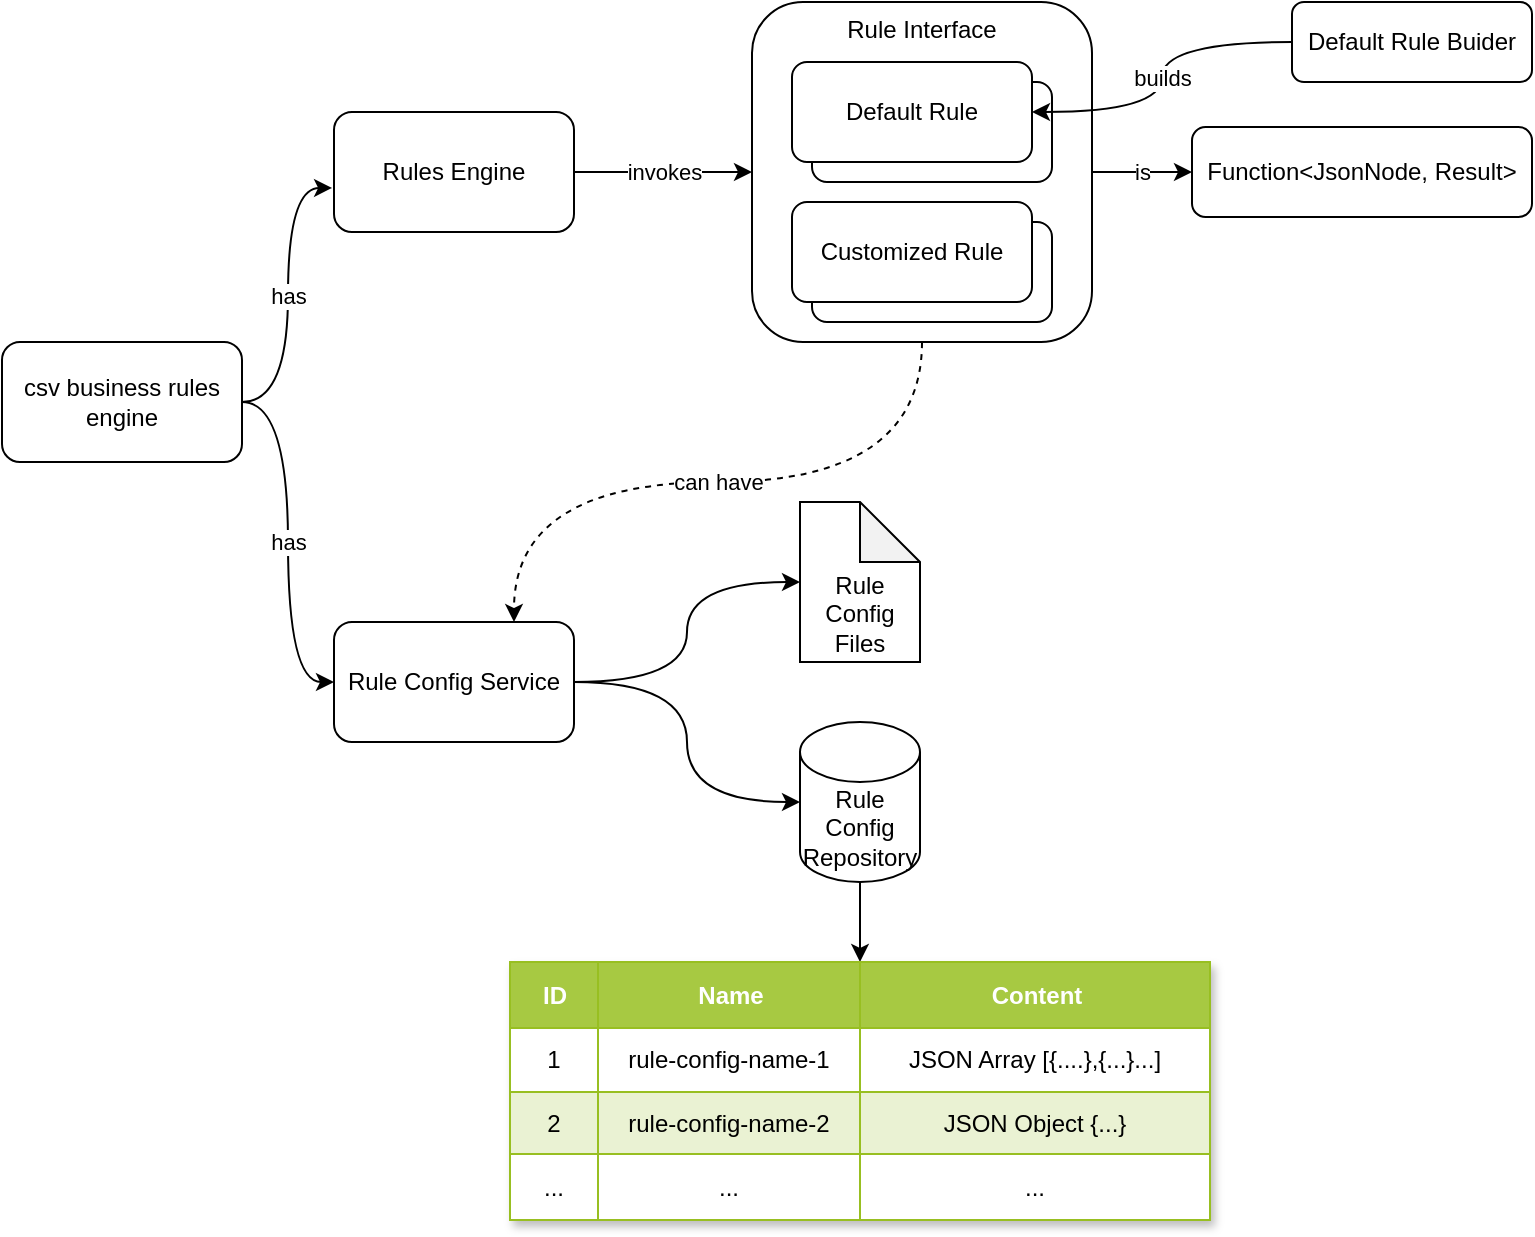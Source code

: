 <mxfile version="20.8.13" type="github">
  <diagram name="第 1 页" id="k_MjvAYGadmgMED4aWBA">
    <mxGraphModel dx="1434" dy="656" grid="1" gridSize="10" guides="1" tooltips="1" connect="1" arrows="1" fold="1" page="1" pageScale="1" pageWidth="827" pageHeight="1169" math="0" shadow="0">
      <root>
        <mxCell id="0" />
        <mxCell id="1" parent="0" />
        <mxCell id="qniWZXkrSbu6CSLmuXpC-33" value="has" style="edgeStyle=orthogonalEdgeStyle;curved=1;rounded=0;orthogonalLoop=1;jettySize=auto;html=1;entryX=-0.008;entryY=0.633;entryDx=0;entryDy=0;entryPerimeter=0;exitX=1;exitY=0.5;exitDx=0;exitDy=0;" parent="1" source="qniWZXkrSbu6CSLmuXpC-1" target="qniWZXkrSbu6CSLmuXpC-2" edge="1">
          <mxGeometry relative="1" as="geometry">
            <mxPoint x="70" y="170" as="sourcePoint" />
          </mxGeometry>
        </mxCell>
        <mxCell id="qniWZXkrSbu6CSLmuXpC-34" value="has" style="edgeStyle=orthogonalEdgeStyle;curved=1;rounded=0;orthogonalLoop=1;jettySize=auto;html=1;entryX=0;entryY=0.5;entryDx=0;entryDy=0;" parent="1" source="qniWZXkrSbu6CSLmuXpC-1" target="qniWZXkrSbu6CSLmuXpC-5" edge="1">
          <mxGeometry relative="1" as="geometry">
            <mxPoint x="180" y="310" as="targetPoint" />
          </mxGeometry>
        </mxCell>
        <mxCell id="qniWZXkrSbu6CSLmuXpC-1" value="csv business rules engine" style="rounded=1;whiteSpace=wrap;html=1;" parent="1" vertex="1">
          <mxGeometry x="10" y="180" width="120" height="60" as="geometry" />
        </mxCell>
        <mxCell id="qniWZXkrSbu6CSLmuXpC-54" value="invokes" style="edgeStyle=orthogonalEdgeStyle;curved=1;rounded=0;orthogonalLoop=1;jettySize=auto;html=1;entryX=0;entryY=0.5;entryDx=0;entryDy=0;exitX=1;exitY=0.5;exitDx=0;exitDy=0;" parent="1" source="qniWZXkrSbu6CSLmuXpC-2" target="qniWZXkrSbu6CSLmuXpC-45" edge="1">
          <mxGeometry relative="1" as="geometry">
            <mxPoint x="331" y="95" as="sourcePoint" />
          </mxGeometry>
        </mxCell>
        <mxCell id="qniWZXkrSbu6CSLmuXpC-2" value="Rules Engine" style="rounded=1;whiteSpace=wrap;html=1;" parent="1" vertex="1">
          <mxGeometry x="176" y="65" width="120" height="60" as="geometry" />
        </mxCell>
        <mxCell id="qniWZXkrSbu6CSLmuXpC-56" style="edgeStyle=orthogonalEdgeStyle;curved=1;rounded=0;orthogonalLoop=1;jettySize=auto;html=1;" parent="1" source="qniWZXkrSbu6CSLmuXpC-4" target="qniWZXkrSbu6CSLmuXpC-13" edge="1">
          <mxGeometry relative="1" as="geometry" />
        </mxCell>
        <mxCell id="qniWZXkrSbu6CSLmuXpC-4" value="Rule Config Repository" style="shape=cylinder3;whiteSpace=wrap;html=1;boundedLbl=1;backgroundOutline=1;size=15;" parent="1" vertex="1">
          <mxGeometry x="409" y="370" width="60" height="80" as="geometry" />
        </mxCell>
        <mxCell id="whABC5RCjYTY_ZpFyo8G-1" style="edgeStyle=orthogonalEdgeStyle;curved=1;rounded=0;orthogonalLoop=1;jettySize=auto;html=1;entryX=0;entryY=0.5;entryDx=0;entryDy=0;entryPerimeter=0;exitX=1;exitY=0.5;exitDx=0;exitDy=0;" parent="1" source="qniWZXkrSbu6CSLmuXpC-5" target="qniWZXkrSbu6CSLmuXpC-6" edge="1">
          <mxGeometry relative="1" as="geometry">
            <mxPoint x="240" y="350" as="sourcePoint" />
          </mxGeometry>
        </mxCell>
        <mxCell id="whABC5RCjYTY_ZpFyo8G-2" style="edgeStyle=orthogonalEdgeStyle;curved=1;rounded=0;orthogonalLoop=1;jettySize=auto;html=1;entryX=0;entryY=0.5;entryDx=0;entryDy=0;entryPerimeter=0;exitX=1;exitY=0.5;exitDx=0;exitDy=0;" parent="1" source="qniWZXkrSbu6CSLmuXpC-5" target="qniWZXkrSbu6CSLmuXpC-4" edge="1">
          <mxGeometry relative="1" as="geometry">
            <mxPoint x="240" y="350" as="sourcePoint" />
          </mxGeometry>
        </mxCell>
        <mxCell id="qniWZXkrSbu6CSLmuXpC-5" value="Rule Config Service" style="rounded=1;whiteSpace=wrap;html=1;" parent="1" vertex="1">
          <mxGeometry x="176" y="320" width="120" height="60" as="geometry" />
        </mxCell>
        <mxCell id="qniWZXkrSbu6CSLmuXpC-6" value="Rule Config Files" style="shape=note;whiteSpace=wrap;html=1;backgroundOutline=1;darkOpacity=0.05;verticalAlign=bottom;" parent="1" vertex="1">
          <mxGeometry x="409" y="260" width="60" height="80" as="geometry" />
        </mxCell>
        <mxCell id="qniWZXkrSbu6CSLmuXpC-11" value="Default Rule Buider" style="rounded=1;whiteSpace=wrap;html=1;" parent="1" vertex="1">
          <mxGeometry x="655" y="10" width="120" height="40" as="geometry" />
        </mxCell>
        <mxCell id="qniWZXkrSbu6CSLmuXpC-12" value="Assets" style="childLayout=tableLayout;recursiveResize=0;strokeColor=#98bf21;fillColor=#A7C942;shadow=1;" parent="1" vertex="1">
          <mxGeometry x="264" y="490" width="350" height="129" as="geometry" />
        </mxCell>
        <mxCell id="qniWZXkrSbu6CSLmuXpC-13" style="shape=tableRow;horizontal=0;startSize=0;swimlaneHead=0;swimlaneBody=0;top=0;left=0;bottom=0;right=0;dropTarget=0;collapsible=0;recursiveResize=0;expand=0;fontStyle=0;strokeColor=inherit;fillColor=#ffffff;" parent="qniWZXkrSbu6CSLmuXpC-12" vertex="1">
          <mxGeometry width="350" height="33" as="geometry" />
        </mxCell>
        <mxCell id="qniWZXkrSbu6CSLmuXpC-14" value="ID" style="connectable=0;recursiveResize=0;strokeColor=inherit;fillColor=#A7C942;align=center;fontStyle=1;fontColor=#FFFFFF;html=1;" parent="qniWZXkrSbu6CSLmuXpC-13" vertex="1">
          <mxGeometry width="44" height="33" as="geometry">
            <mxRectangle width="44" height="33" as="alternateBounds" />
          </mxGeometry>
        </mxCell>
        <mxCell id="qniWZXkrSbu6CSLmuXpC-15" value="Name" style="connectable=0;recursiveResize=0;strokeColor=inherit;fillColor=#A7C942;align=center;fontStyle=1;fontColor=#FFFFFF;html=1;" parent="qniWZXkrSbu6CSLmuXpC-13" vertex="1">
          <mxGeometry x="44" width="131" height="33" as="geometry">
            <mxRectangle width="131" height="33" as="alternateBounds" />
          </mxGeometry>
        </mxCell>
        <mxCell id="qniWZXkrSbu6CSLmuXpC-16" value="Content" style="connectable=0;recursiveResize=0;strokeColor=inherit;fillColor=#A7C942;align=center;fontStyle=1;fontColor=#FFFFFF;html=1;" parent="qniWZXkrSbu6CSLmuXpC-13" vertex="1">
          <mxGeometry x="175" width="175" height="33" as="geometry">
            <mxRectangle width="175" height="33" as="alternateBounds" />
          </mxGeometry>
        </mxCell>
        <mxCell id="qniWZXkrSbu6CSLmuXpC-17" value="" style="shape=tableRow;horizontal=0;startSize=0;swimlaneHead=0;swimlaneBody=0;top=0;left=0;bottom=0;right=0;dropTarget=0;collapsible=0;recursiveResize=0;expand=0;fontStyle=0;strokeColor=inherit;fillColor=#ffffff;" parent="qniWZXkrSbu6CSLmuXpC-12" vertex="1">
          <mxGeometry y="33" width="350" height="32" as="geometry" />
        </mxCell>
        <mxCell id="qniWZXkrSbu6CSLmuXpC-18" value="1" style="connectable=0;recursiveResize=0;strokeColor=inherit;fillColor=inherit;align=center;whiteSpace=wrap;html=1;" parent="qniWZXkrSbu6CSLmuXpC-17" vertex="1">
          <mxGeometry width="44" height="32" as="geometry">
            <mxRectangle width="44" height="32" as="alternateBounds" />
          </mxGeometry>
        </mxCell>
        <mxCell id="qniWZXkrSbu6CSLmuXpC-19" value="rule-config-name-1" style="connectable=0;recursiveResize=0;strokeColor=inherit;fillColor=inherit;align=center;whiteSpace=wrap;html=1;" parent="qniWZXkrSbu6CSLmuXpC-17" vertex="1">
          <mxGeometry x="44" width="131" height="32" as="geometry">
            <mxRectangle width="131" height="32" as="alternateBounds" />
          </mxGeometry>
        </mxCell>
        <mxCell id="qniWZXkrSbu6CSLmuXpC-20" value="JSON Array [{....},{...}...]" style="connectable=0;recursiveResize=0;strokeColor=inherit;fillColor=inherit;align=center;whiteSpace=wrap;html=1;" parent="qniWZXkrSbu6CSLmuXpC-17" vertex="1">
          <mxGeometry x="175" width="175" height="32" as="geometry">
            <mxRectangle width="175" height="32" as="alternateBounds" />
          </mxGeometry>
        </mxCell>
        <mxCell id="qniWZXkrSbu6CSLmuXpC-21" value="" style="shape=tableRow;horizontal=0;startSize=0;swimlaneHead=0;swimlaneBody=0;top=0;left=0;bottom=0;right=0;dropTarget=0;collapsible=0;recursiveResize=0;expand=0;fontStyle=1;strokeColor=inherit;fillColor=#EAF2D3;" parent="qniWZXkrSbu6CSLmuXpC-12" vertex="1">
          <mxGeometry y="65" width="350" height="31" as="geometry" />
        </mxCell>
        <mxCell id="qniWZXkrSbu6CSLmuXpC-22" value="2" style="connectable=0;recursiveResize=0;strokeColor=inherit;fillColor=inherit;whiteSpace=wrap;html=1;" parent="qniWZXkrSbu6CSLmuXpC-21" vertex="1">
          <mxGeometry width="44" height="31" as="geometry">
            <mxRectangle width="44" height="31" as="alternateBounds" />
          </mxGeometry>
        </mxCell>
        <mxCell id="qniWZXkrSbu6CSLmuXpC-23" value="rule-config-name-2" style="connectable=0;recursiveResize=0;strokeColor=inherit;fillColor=inherit;whiteSpace=wrap;html=1;" parent="qniWZXkrSbu6CSLmuXpC-21" vertex="1">
          <mxGeometry x="44" width="131" height="31" as="geometry">
            <mxRectangle width="131" height="31" as="alternateBounds" />
          </mxGeometry>
        </mxCell>
        <mxCell id="qniWZXkrSbu6CSLmuXpC-24" value="JSON Object {...}" style="connectable=0;recursiveResize=0;strokeColor=inherit;fillColor=inherit;whiteSpace=wrap;html=1;" parent="qniWZXkrSbu6CSLmuXpC-21" vertex="1">
          <mxGeometry x="175" width="175" height="31" as="geometry">
            <mxRectangle width="175" height="31" as="alternateBounds" />
          </mxGeometry>
        </mxCell>
        <mxCell id="qniWZXkrSbu6CSLmuXpC-25" value="" style="shape=tableRow;horizontal=0;startSize=0;swimlaneHead=0;swimlaneBody=0;top=0;left=0;bottom=0;right=0;dropTarget=0;collapsible=0;recursiveResize=0;expand=0;fontStyle=0;strokeColor=inherit;fillColor=#ffffff;" parent="qniWZXkrSbu6CSLmuXpC-12" vertex="1">
          <mxGeometry y="96" width="350" height="33" as="geometry" />
        </mxCell>
        <mxCell id="qniWZXkrSbu6CSLmuXpC-26" value="..." style="connectable=0;recursiveResize=0;strokeColor=inherit;fillColor=inherit;fontStyle=0;align=center;whiteSpace=wrap;html=1;" parent="qniWZXkrSbu6CSLmuXpC-25" vertex="1">
          <mxGeometry width="44" height="33" as="geometry">
            <mxRectangle width="44" height="33" as="alternateBounds" />
          </mxGeometry>
        </mxCell>
        <mxCell id="qniWZXkrSbu6CSLmuXpC-27" value="..." style="connectable=0;recursiveResize=0;strokeColor=inherit;fillColor=inherit;fontStyle=0;align=center;whiteSpace=wrap;html=1;" parent="qniWZXkrSbu6CSLmuXpC-25" vertex="1">
          <mxGeometry x="44" width="131" height="33" as="geometry">
            <mxRectangle width="131" height="33" as="alternateBounds" />
          </mxGeometry>
        </mxCell>
        <mxCell id="qniWZXkrSbu6CSLmuXpC-28" value="..." style="connectable=0;recursiveResize=0;strokeColor=inherit;fillColor=inherit;fontStyle=0;align=center;whiteSpace=wrap;html=1;" parent="qniWZXkrSbu6CSLmuXpC-25" vertex="1">
          <mxGeometry x="175" width="175" height="33" as="geometry">
            <mxRectangle width="175" height="33" as="alternateBounds" />
          </mxGeometry>
        </mxCell>
        <mxCell id="whABC5RCjYTY_ZpFyo8G-3" value="is" style="edgeStyle=orthogonalEdgeStyle;curved=1;rounded=0;orthogonalLoop=1;jettySize=auto;html=1;entryX=0;entryY=0.5;entryDx=0;entryDy=0;exitX=1;exitY=0.5;exitDx=0;exitDy=0;" parent="1" source="qniWZXkrSbu6CSLmuXpC-45" target="qniWZXkrSbu6CSLmuXpC-52" edge="1">
          <mxGeometry relative="1" as="geometry" />
        </mxCell>
        <mxCell id="HUguJ1zSQx9U1E5bz3AY-3" value="can have" style="edgeStyle=orthogonalEdgeStyle;curved=1;rounded=0;orthogonalLoop=1;jettySize=auto;html=1;entryX=0.75;entryY=0;entryDx=0;entryDy=0;dashed=1;exitX=0.5;exitY=1;exitDx=0;exitDy=0;" edge="1" parent="1" source="qniWZXkrSbu6CSLmuXpC-45" target="qniWZXkrSbu6CSLmuXpC-5">
          <mxGeometry relative="1" as="geometry" />
        </mxCell>
        <mxCell id="qniWZXkrSbu6CSLmuXpC-45" value="Rule Interface" style="rounded=1;whiteSpace=wrap;html=1;verticalAlign=top;" parent="1" vertex="1">
          <mxGeometry x="385" y="10" width="170" height="170" as="geometry" />
        </mxCell>
        <mxCell id="qniWZXkrSbu6CSLmuXpC-46" value="" style="group" parent="1" vertex="1" connectable="0">
          <mxGeometry x="405" y="110" width="130" height="60" as="geometry" />
        </mxCell>
        <mxCell id="qniWZXkrSbu6CSLmuXpC-37" value="Customized Rule" style="rounded=1;whiteSpace=wrap;html=1;" parent="qniWZXkrSbu6CSLmuXpC-46" vertex="1">
          <mxGeometry x="10" y="10" width="120" height="50" as="geometry" />
        </mxCell>
        <mxCell id="qniWZXkrSbu6CSLmuXpC-38" value="Customized Rule" style="rounded=1;whiteSpace=wrap;html=1;" parent="qniWZXkrSbu6CSLmuXpC-46" vertex="1">
          <mxGeometry width="120" height="50" as="geometry" />
        </mxCell>
        <mxCell id="qniWZXkrSbu6CSLmuXpC-47" value="" style="group" parent="1" vertex="1" connectable="0">
          <mxGeometry x="405" y="40" width="130" height="60" as="geometry" />
        </mxCell>
        <mxCell id="qniWZXkrSbu6CSLmuXpC-40" value="Default Rule" style="rounded=1;whiteSpace=wrap;html=1;" parent="qniWZXkrSbu6CSLmuXpC-47" vertex="1">
          <mxGeometry x="10" y="10" width="120" height="50" as="geometry" />
        </mxCell>
        <mxCell id="qniWZXkrSbu6CSLmuXpC-41" value="Default Rule" style="rounded=1;whiteSpace=wrap;html=1;" parent="qniWZXkrSbu6CSLmuXpC-47" vertex="1">
          <mxGeometry width="120" height="50" as="geometry" />
        </mxCell>
        <mxCell id="qniWZXkrSbu6CSLmuXpC-44" value="builds" style="edgeStyle=orthogonalEdgeStyle;curved=1;rounded=0;orthogonalLoop=1;jettySize=auto;html=1;" parent="1" source="qniWZXkrSbu6CSLmuXpC-11" target="qniWZXkrSbu6CSLmuXpC-41" edge="1">
          <mxGeometry relative="1" as="geometry" />
        </mxCell>
        <mxCell id="qniWZXkrSbu6CSLmuXpC-52" value="Function&amp;lt;JsonNode, Result&amp;gt;" style="rounded=1;whiteSpace=wrap;html=1;" parent="1" vertex="1">
          <mxGeometry x="605" y="72.5" width="170" height="45" as="geometry" />
        </mxCell>
      </root>
    </mxGraphModel>
  </diagram>
</mxfile>
